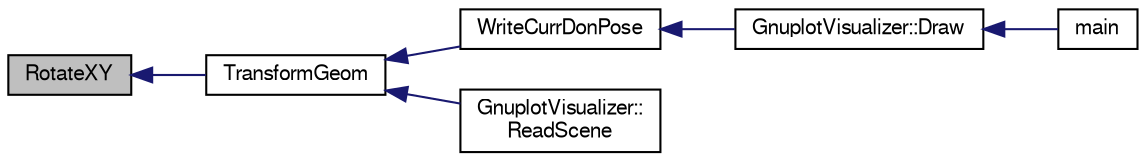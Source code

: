 digraph "RotateXY"
{
  edge [fontname="FreeSans",fontsize="10",labelfontname="FreeSans",labelfontsize="10"];
  node [fontname="FreeSans",fontsize="10",shape=record];
  rankdir="LR";
  Node1 [label="RotateXY",height=0.2,width=0.4,color="black", fillcolor="grey75", style="filled", fontcolor="black"];
  Node1 -> Node2 [dir="back",color="midnightblue",fontsize="10",style="solid",fontname="FreeSans"];
  Node2 [label="TransformGeom",height=0.2,width=0.4,color="black", fillcolor="white", style="filled",URL="$_gnuplot_visualizer_8cpp.html#a859ec2a0d8df8dcd2986cafdf41929a6"];
  Node2 -> Node3 [dir="back",color="midnightblue",fontsize="10",style="solid",fontname="FreeSans"];
  Node3 [label="WriteCurrDonPose",height=0.2,width=0.4,color="black", fillcolor="white", style="filled",URL="$_gnuplot_visualizer_8cpp.html#a9f7a66ce1ada8bb52c97bc5fb9110f61"];
  Node3 -> Node4 [dir="back",color="midnightblue",fontsize="10",style="solid",fontname="FreeSans"];
  Node4 [label="GnuplotVisualizer::Draw",height=0.2,width=0.4,color="black", fillcolor="white", style="filled",URL="$class_gnuplot_visualizer.html#a2838d8dfb9a8e5f1c383f59f2dd2d9a1"];
  Node4 -> Node5 [dir="back",color="midnightblue",fontsize="10",style="solid",fontname="FreeSans"];
  Node5 [label="main",height=0.2,width=0.4,color="black", fillcolor="white", style="filled",URL="$main_8cpp.html#ae66f6b31b5ad750f1fe042a706a4e3d4"];
  Node2 -> Node6 [dir="back",color="midnightblue",fontsize="10",style="solid",fontname="FreeSans"];
  Node6 [label="GnuplotVisualizer::\lReadScene",height=0.2,width=0.4,color="black", fillcolor="white", style="filled",URL="$class_gnuplot_visualizer.html#ad50187da03a2c0687249e770eb3e1c82",tooltip="Metoda czytania opis sceny z pliku XML. "];
}
